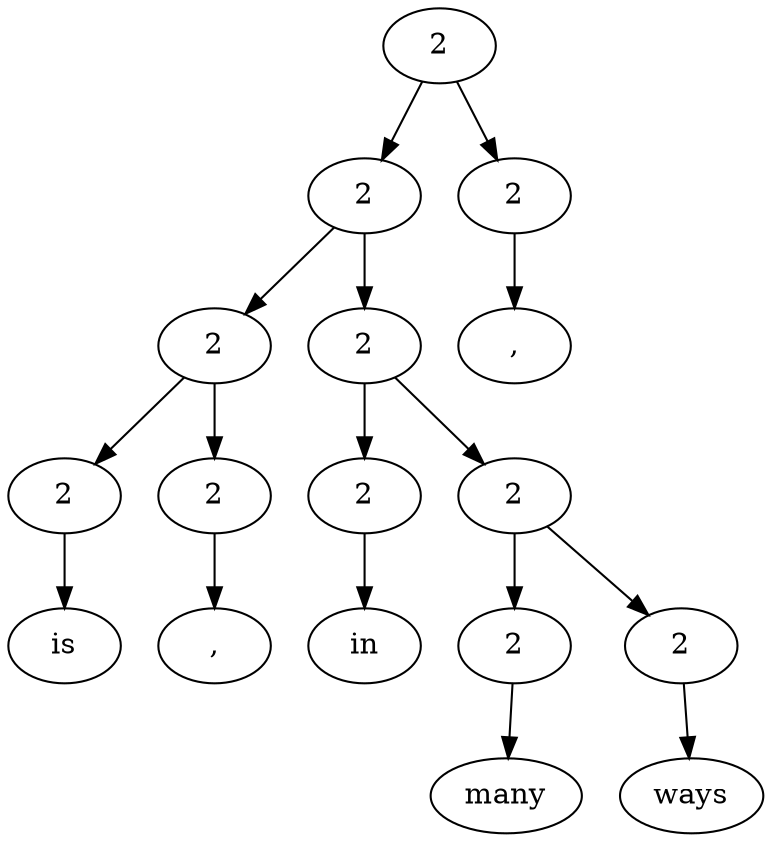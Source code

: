 digraph G{Node0 [label="2"]
Node0 -> Node1
Node0 -> Node15
Node1 [label="2"]
Node1 -> Node2
Node1 -> Node7
Node15 [label="2"]
Node15 -> Node16
Node2 [label="2"]
Node2 -> Node3
Node2 -> Node5
Node7 [label="2"]
Node7 -> Node8
Node7 -> Node10
Node16 [label=","]
Node3 [label="2"]
Node3 -> Node4
Node5 [label="2"]
Node5 -> Node6
Node8 [label="2"]
Node8 -> Node9
Node10 [label="2"]
Node10 -> Node11
Node10 -> Node13
Node4 [label="is"]
Node6 [label=","]
Node9 [label="in"]
Node11 [label="2"]
Node11 -> Node12
Node13 [label="2"]
Node13 -> Node14
Node12 [label="many"]
Node14 [label="ways"]
}